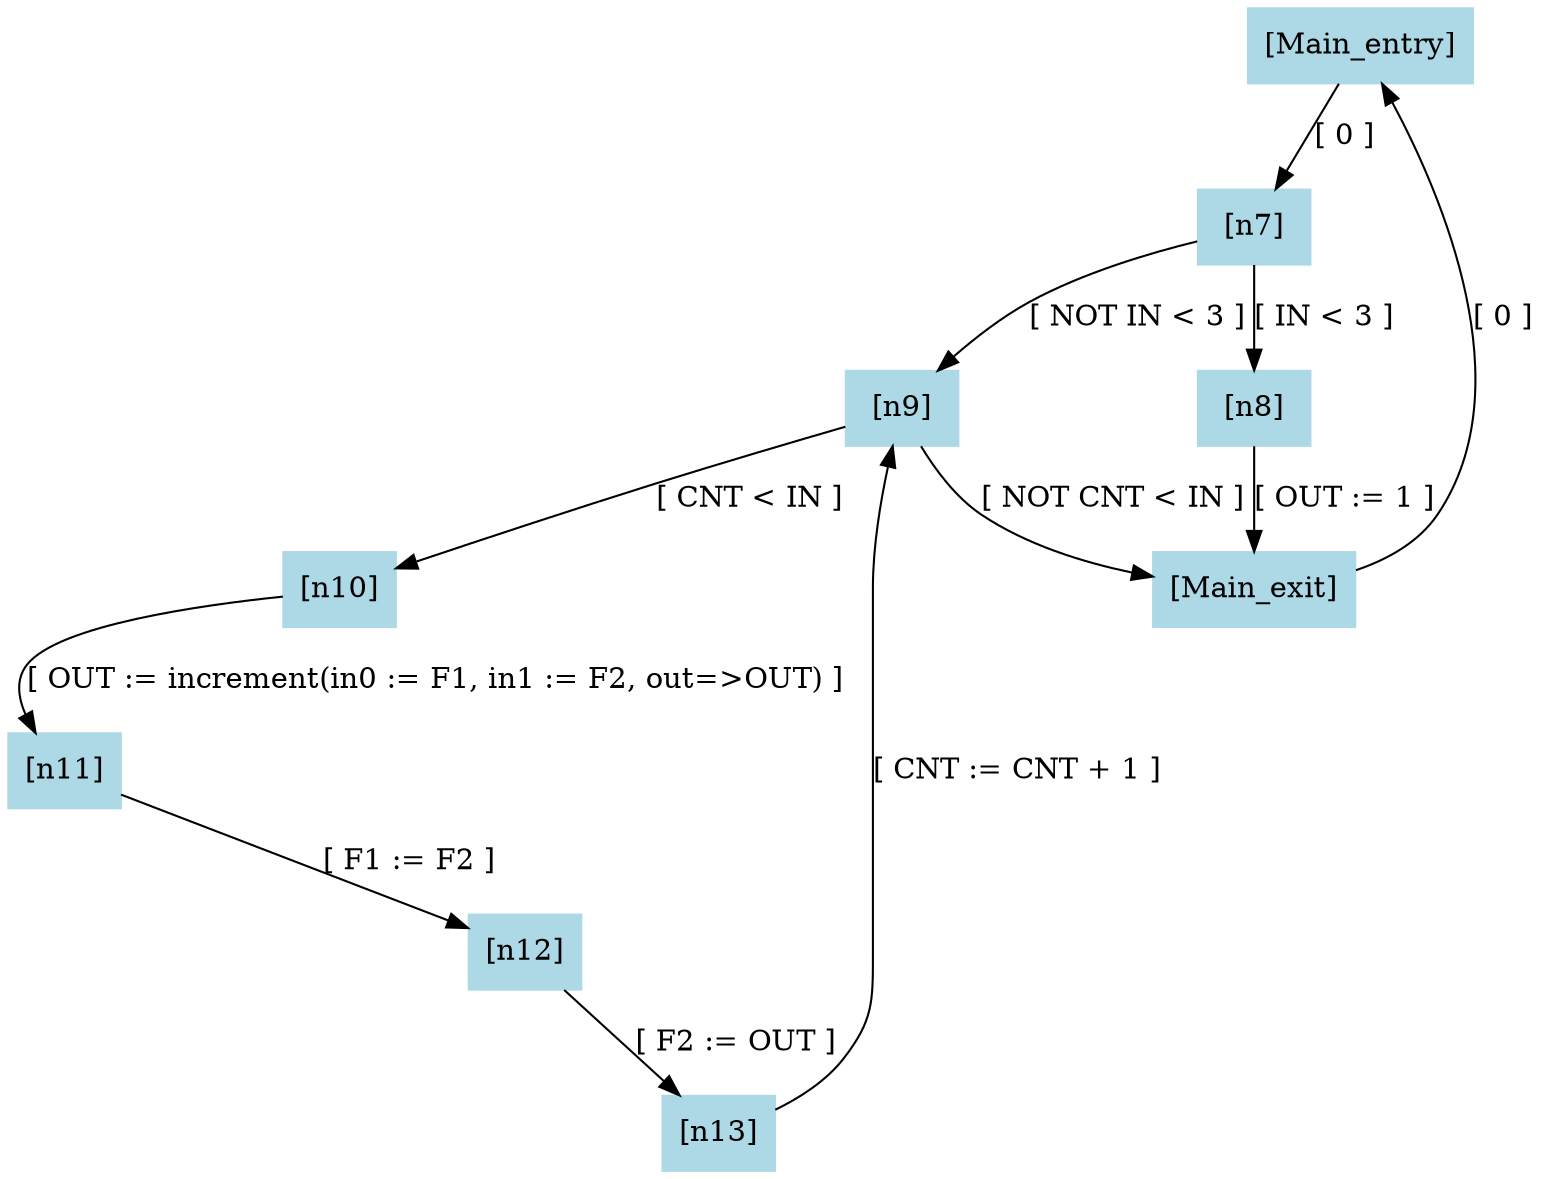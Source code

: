 digraph "Main" {
"[Main_entry]" [label="[Main_entry]", color=lightblue,style=filled,shape=box]
"[n7]" [label="[n7]", color=lightblue,style=filled,shape=box]
"[n8]" [label="[n8]", color=lightblue,style=filled,shape=box]
"[n9]" [label="[n9]", color=lightblue,style=filled,shape=box]
"[n10]" [label="[n10]", color=lightblue,style=filled,shape=box]
"[n11]" [label="[n11]", color=lightblue,style=filled,shape=box]
"[n12]" [label="[n12]", color=lightblue,style=filled,shape=box]
"[n13]" [label="[n13]", color=lightblue,style=filled,shape=box]
"[Main_exit]" [label="[Main_exit]", color=lightblue,style=filled,shape=box]
"[Main_entry]" -> "[n7]" [label="[ 0 ]",color=black]
"[n7]" -> "[n8]" [label="[ IN < 3 ]",color=black]
"[n7]" -> "[n9]" [label="[ NOT IN < 3 ]",color=black]
"[n8]" -> "[Main_exit]" [label="[ OUT := 1 ]",color=black]
"[n9]" -> "[n10]" [label="[ CNT < IN ]",color=black]
"[n9]" -> "[Main_exit]" [label="[ NOT CNT < IN ]",color=black]
"[n10]" -> "[n11]" [label="[ OUT := increment(in0 := F1, in1 := F2, out=>OUT) ]",color=black]
"[n11]" -> "[n12]" [label="[ F1 := F2 ]",color=black]
"[n12]" -> "[n13]" [label="[ F2 := OUT ]",color=black]
"[n13]" -> "[n9]" [label="[ CNT := CNT + 1 ]",color=black]
"[Main_exit]" -> "[Main_entry]" [label="[ 0 ]",color=black]
}
